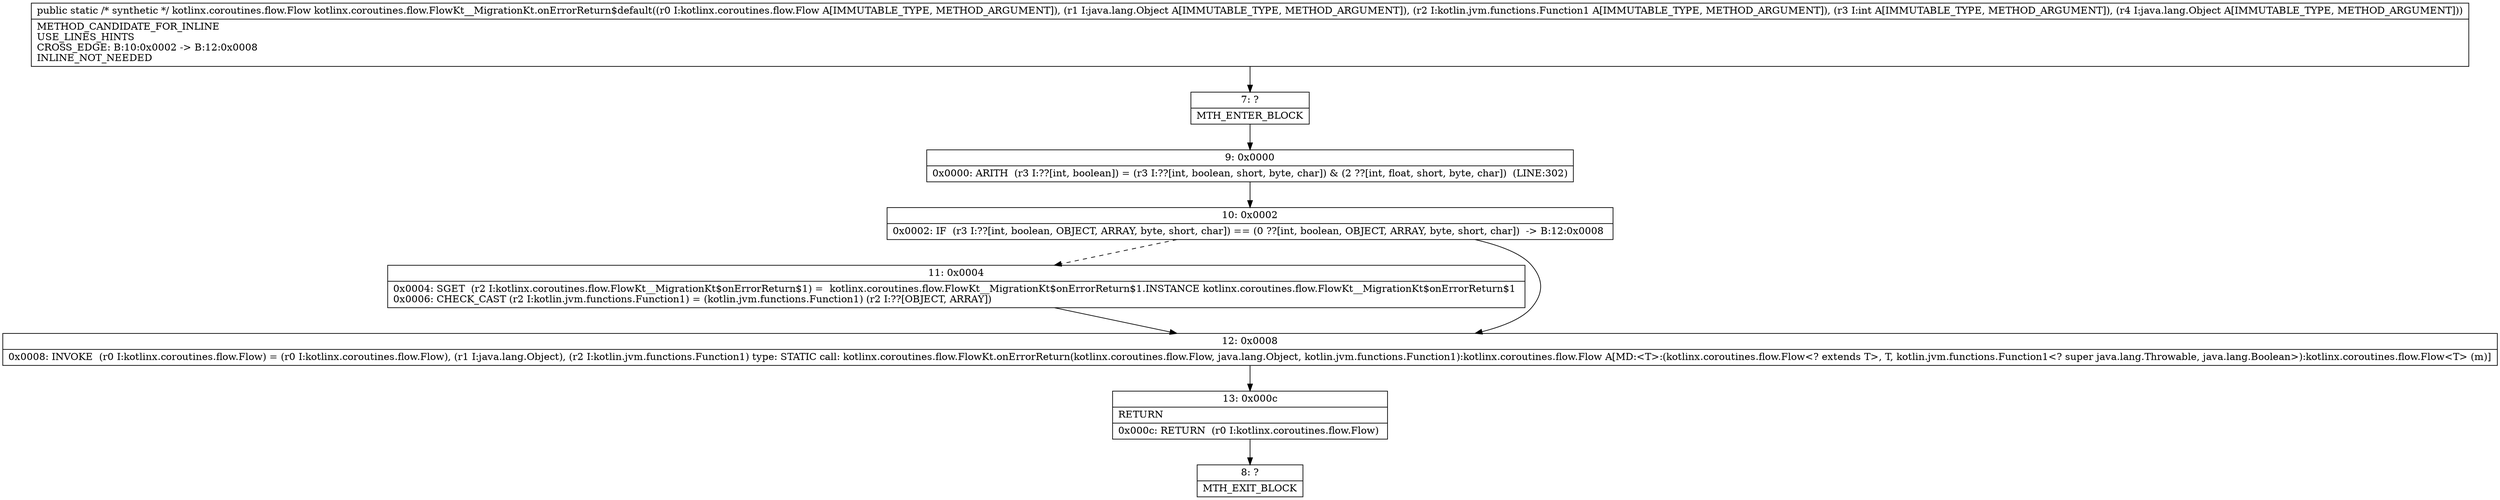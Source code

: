 digraph "CFG forkotlinx.coroutines.flow.FlowKt__MigrationKt.onErrorReturn$default(Lkotlinx\/coroutines\/flow\/Flow;Ljava\/lang\/Object;Lkotlin\/jvm\/functions\/Function1;ILjava\/lang\/Object;)Lkotlinx\/coroutines\/flow\/Flow;" {
Node_7 [shape=record,label="{7\:\ ?|MTH_ENTER_BLOCK\l}"];
Node_9 [shape=record,label="{9\:\ 0x0000|0x0000: ARITH  (r3 I:??[int, boolean]) = (r3 I:??[int, boolean, short, byte, char]) & (2 ??[int, float, short, byte, char])  (LINE:302)\l}"];
Node_10 [shape=record,label="{10\:\ 0x0002|0x0002: IF  (r3 I:??[int, boolean, OBJECT, ARRAY, byte, short, char]) == (0 ??[int, boolean, OBJECT, ARRAY, byte, short, char])  \-\> B:12:0x0008 \l}"];
Node_11 [shape=record,label="{11\:\ 0x0004|0x0004: SGET  (r2 I:kotlinx.coroutines.flow.FlowKt__MigrationKt$onErrorReturn$1) =  kotlinx.coroutines.flow.FlowKt__MigrationKt$onErrorReturn$1.INSTANCE kotlinx.coroutines.flow.FlowKt__MigrationKt$onErrorReturn$1 \l0x0006: CHECK_CAST (r2 I:kotlin.jvm.functions.Function1) = (kotlin.jvm.functions.Function1) (r2 I:??[OBJECT, ARRAY]) \l}"];
Node_12 [shape=record,label="{12\:\ 0x0008|0x0008: INVOKE  (r0 I:kotlinx.coroutines.flow.Flow) = (r0 I:kotlinx.coroutines.flow.Flow), (r1 I:java.lang.Object), (r2 I:kotlin.jvm.functions.Function1) type: STATIC call: kotlinx.coroutines.flow.FlowKt.onErrorReturn(kotlinx.coroutines.flow.Flow, java.lang.Object, kotlin.jvm.functions.Function1):kotlinx.coroutines.flow.Flow A[MD:\<T\>:(kotlinx.coroutines.flow.Flow\<? extends T\>, T, kotlin.jvm.functions.Function1\<? super java.lang.Throwable, java.lang.Boolean\>):kotlinx.coroutines.flow.Flow\<T\> (m)]\l}"];
Node_13 [shape=record,label="{13\:\ 0x000c|RETURN\l|0x000c: RETURN  (r0 I:kotlinx.coroutines.flow.Flow) \l}"];
Node_8 [shape=record,label="{8\:\ ?|MTH_EXIT_BLOCK\l}"];
MethodNode[shape=record,label="{public static \/* synthetic *\/ kotlinx.coroutines.flow.Flow kotlinx.coroutines.flow.FlowKt__MigrationKt.onErrorReturn$default((r0 I:kotlinx.coroutines.flow.Flow A[IMMUTABLE_TYPE, METHOD_ARGUMENT]), (r1 I:java.lang.Object A[IMMUTABLE_TYPE, METHOD_ARGUMENT]), (r2 I:kotlin.jvm.functions.Function1 A[IMMUTABLE_TYPE, METHOD_ARGUMENT]), (r3 I:int A[IMMUTABLE_TYPE, METHOD_ARGUMENT]), (r4 I:java.lang.Object A[IMMUTABLE_TYPE, METHOD_ARGUMENT]))  | METHOD_CANDIDATE_FOR_INLINE\lUSE_LINES_HINTS\lCROSS_EDGE: B:10:0x0002 \-\> B:12:0x0008\lINLINE_NOT_NEEDED\l}"];
MethodNode -> Node_7;Node_7 -> Node_9;
Node_9 -> Node_10;
Node_10 -> Node_11[style=dashed];
Node_10 -> Node_12;
Node_11 -> Node_12;
Node_12 -> Node_13;
Node_13 -> Node_8;
}

